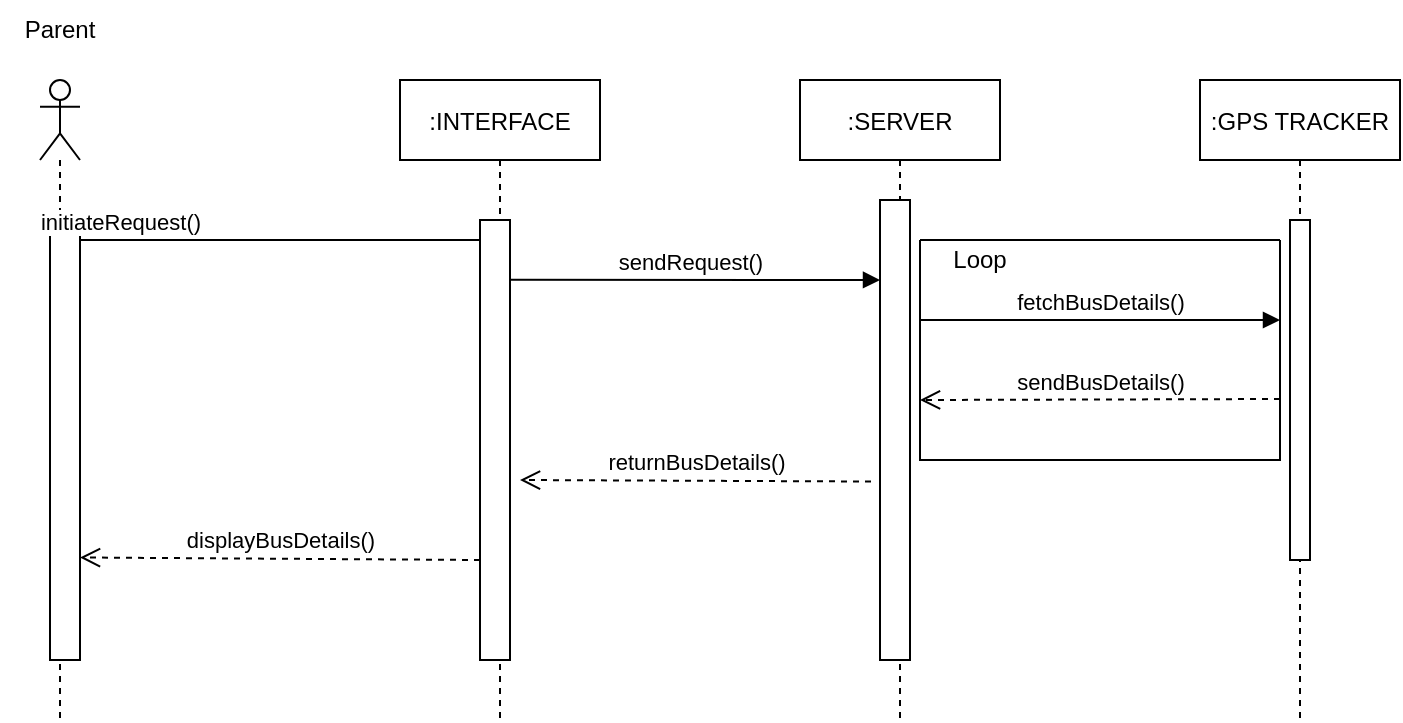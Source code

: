 <mxfile version="20.3.0" type="device"><diagram id="kgpKYQtTHZ0yAKxKKP6v" name="Page-1"><mxGraphModel dx="1022" dy="579" grid="1" gridSize="10" guides="1" tooltips="1" connect="1" arrows="1" fold="1" page="1" pageScale="1" pageWidth="850" pageHeight="1100" math="0" shadow="0"><root><mxCell id="0"/><mxCell id="1" parent="0"/><mxCell id="3nuBFxr9cyL0pnOWT2aG-1" value=":INTERFACE" style="shape=umlLifeline;perimeter=lifelinePerimeter;container=1;collapsible=0;recursiveResize=0;rounded=0;shadow=0;strokeWidth=1;" parent="1" vertex="1"><mxGeometry x="300" y="80" width="100" height="320" as="geometry"/></mxCell><mxCell id="DsnBRLWd12Sgu9W3xWw4-13" value="displayBusDetails()" style="html=1;verticalAlign=bottom;endArrow=open;dashed=1;endSize=8;rounded=0;entryX=1;entryY=0.767;entryDx=0;entryDy=0;entryPerimeter=0;" edge="1" parent="3nuBFxr9cyL0pnOWT2aG-1" target="DsnBRLWd12Sgu9W3xWw4-6"><mxGeometry relative="1" as="geometry"><mxPoint x="40" y="240" as="sourcePoint"/><mxPoint x="-40" y="240" as="targetPoint"/></mxGeometry></mxCell><mxCell id="3nuBFxr9cyL0pnOWT2aG-5" value=":SERVER" style="shape=umlLifeline;perimeter=lifelinePerimeter;container=1;collapsible=0;recursiveResize=0;rounded=0;shadow=0;strokeWidth=1;" parent="1" vertex="1"><mxGeometry x="500" y="80" width="100" height="320" as="geometry"/></mxCell><mxCell id="3nuBFxr9cyL0pnOWT2aG-6" value="" style="points=[];perimeter=orthogonalPerimeter;rounded=0;shadow=0;strokeWidth=1;" parent="3nuBFxr9cyL0pnOWT2aG-5" vertex="1"><mxGeometry x="40" y="60" width="15" height="230" as="geometry"/></mxCell><mxCell id="DsnBRLWd12Sgu9W3xWw4-9" value="sendRequest()" style="html=1;verticalAlign=bottom;endArrow=block;rounded=0;exitX=0.667;exitY=0.136;exitDx=0;exitDy=0;exitPerimeter=0;" edge="1" parent="3nuBFxr9cyL0pnOWT2aG-5" source="3nuBFxr9cyL0pnOWT2aG-2"><mxGeometry width="80" relative="1" as="geometry"><mxPoint x="-140" y="100" as="sourcePoint"/><mxPoint x="40" y="100" as="targetPoint"/></mxGeometry></mxCell><mxCell id="DsnBRLWd12Sgu9W3xWw4-1" value=":GPS TRACKER" style="shape=umlLifeline;perimeter=lifelinePerimeter;container=1;collapsible=0;recursiveResize=0;rounded=0;shadow=0;strokeWidth=1;" vertex="1" parent="1"><mxGeometry x="700" y="80" width="100" height="320" as="geometry"/></mxCell><mxCell id="DsnBRLWd12Sgu9W3xWw4-2" value="" style="points=[];perimeter=orthogonalPerimeter;rounded=0;shadow=0;strokeWidth=1;" vertex="1" parent="DsnBRLWd12Sgu9W3xWw4-1"><mxGeometry x="45" y="70" width="10" height="170" as="geometry"/></mxCell><mxCell id="DsnBRLWd12Sgu9W3xWw4-11" value="sendBusDetails()" style="html=1;verticalAlign=bottom;endArrow=open;dashed=1;endSize=8;rounded=0;" edge="1" parent="DsnBRLWd12Sgu9W3xWw4-1"><mxGeometry relative="1" as="geometry"><mxPoint x="40" y="159.5" as="sourcePoint"/><mxPoint x="-140" y="160" as="targetPoint"/></mxGeometry></mxCell><mxCell id="DsnBRLWd12Sgu9W3xWw4-3" value="" style="shape=umlLifeline;participant=umlActor;perimeter=lifelinePerimeter;whiteSpace=wrap;html=1;container=1;collapsible=0;recursiveResize=0;verticalAlign=top;spacingTop=36;outlineConnect=0;" vertex="1" parent="1"><mxGeometry x="120" y="80" width="20" height="320" as="geometry"/></mxCell><mxCell id="DsnBRLWd12Sgu9W3xWw4-6" value="" style="html=1;points=[];perimeter=orthogonalPerimeter;" vertex="1" parent="DsnBRLWd12Sgu9W3xWw4-3"><mxGeometry x="5" y="70" width="15" height="220" as="geometry"/></mxCell><mxCell id="DsnBRLWd12Sgu9W3xWw4-8" value="initiateRequest()" style="html=1;verticalAlign=bottom;endArrow=block;rounded=0;startArrow=none;" edge="1" parent="1" source="3nuBFxr9cyL0pnOWT2aG-2"><mxGeometry x="NaN" y="90" width="80" relative="1" as="geometry"><mxPoint x="140" y="160" as="sourcePoint"/><mxPoint x="340" y="160" as="targetPoint"/><mxPoint x="-90" as="offset"/></mxGeometry></mxCell><mxCell id="DsnBRLWd12Sgu9W3xWw4-10" value="fetchBusDetails()" style="html=1;verticalAlign=bottom;endArrow=block;rounded=0;" edge="1" parent="1"><mxGeometry width="80" relative="1" as="geometry"><mxPoint x="560" y="200" as="sourcePoint"/><mxPoint x="740" y="200" as="targetPoint"/></mxGeometry></mxCell><mxCell id="DsnBRLWd12Sgu9W3xWw4-12" value="returnBusDetails()" style="html=1;verticalAlign=bottom;endArrow=open;dashed=1;endSize=8;rounded=0;exitX=-0.3;exitY=0.612;exitDx=0;exitDy=0;exitPerimeter=0;" edge="1" parent="1" source="3nuBFxr9cyL0pnOWT2aG-6"><mxGeometry relative="1" as="geometry"><mxPoint x="460" y="300" as="sourcePoint"/><mxPoint x="360" y="280" as="targetPoint"/></mxGeometry></mxCell><mxCell id="DsnBRLWd12Sgu9W3xWw4-14" value="Parent" style="text;html=1;strokeColor=none;fillColor=none;align=center;verticalAlign=middle;whiteSpace=wrap;rounded=0;" vertex="1" parent="1"><mxGeometry x="100" y="40" width="60" height="30" as="geometry"/></mxCell><mxCell id="DsnBRLWd12Sgu9W3xWw4-20" value="" style="swimlane;startSize=0;" vertex="1" parent="1"><mxGeometry x="560" y="160" width="180" height="110" as="geometry"/></mxCell><mxCell id="DsnBRLWd12Sgu9W3xWw4-21" value="Loop" style="text;html=1;strokeColor=none;fillColor=none;align=center;verticalAlign=middle;whiteSpace=wrap;rounded=0;" vertex="1" parent="DsnBRLWd12Sgu9W3xWw4-20"><mxGeometry width="60" height="20" as="geometry"/></mxCell><mxCell id="3nuBFxr9cyL0pnOWT2aG-2" value="" style="points=[];perimeter=orthogonalPerimeter;rounded=0;shadow=0;strokeWidth=1;" parent="1" vertex="1"><mxGeometry x="340" y="150" width="15" height="220" as="geometry"/></mxCell><mxCell id="DsnBRLWd12Sgu9W3xWw4-22" value="" style="html=1;verticalAlign=bottom;endArrow=none;rounded=0;" edge="1" parent="1" target="3nuBFxr9cyL0pnOWT2aG-2"><mxGeometry width="80" relative="1" as="geometry"><mxPoint x="140" y="160" as="sourcePoint"/><mxPoint x="340" y="160" as="targetPoint"/></mxGeometry></mxCell></root></mxGraphModel></diagram></mxfile>